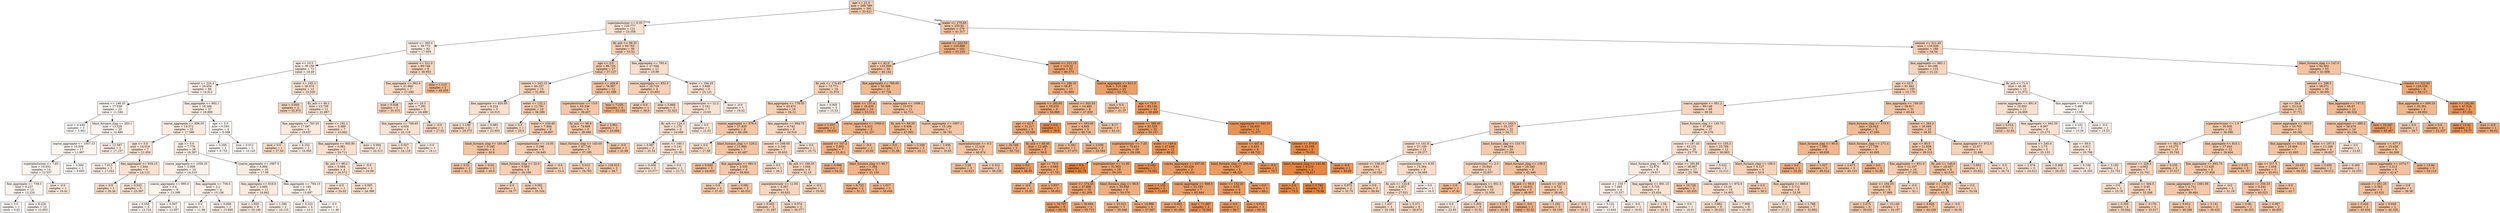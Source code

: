 digraph Tree {
node [shape=box, style="filled", color="black"] ;
0 [label="age <= 21.0\nmse = 269.789\nsamples = 391\nvalue = 35.621", fillcolor="#f5ceb1"] ;
1 [label="superplasticizer <= 8.35\nmse = 126.777\nsamples = 121\nvalue = 23.358", fillcolor="#f9e2d1"] ;
0 -> 1 [labeldistance=2.5, labelangle=45, headlabel="True"] ;
2 [label="cement <= 365.0\nmse = 59.773\nsamples = 82\nvalue = 17.959", fillcolor="#fbebe0"] ;
1 -> 2 ;
3 [label="age <= 10.5\nmse = 36.159\nsamples = 73\nvalue = 16.49", fillcolor="#fbede3"] ;
2 -> 3 ;
4 [label="cement <= 224.4\nmse = 24.654\nsamples = 60\nvalue = 14.912", fillcolor="#fcf0e7"] ;
3 -> 4 ;
5 [label="cement <= 146.35\nmse = 17.539\nsamples = 23\nvalue = 11.546", fillcolor="#fdf6f0"] ;
4 -> 5 ;
6 [label="mse = 4.448\nsamples = 3\nvalue = 5.902", fillcolor="#ffffff"] ;
5 -> 6 ;
7 [label="blast_furnace_slag <= 263.1\nmse = 13.528\nsamples = 20\nvalue = 12.486", fillcolor="#fdf4ee"] ;
5 -> 7 ;
8 [label="coarse_aggregate <= 1057.15\nmse = 10.939\nsamples = 17\nvalue = 11.967", fillcolor="#fdf5ef"] ;
7 -> 8 ;
9 [label="superplasticizer <= 7.85\nmse = 10.032\nsamples = 14\nvalue = 12.537", fillcolor="#fdf4ee"] ;
8 -> 9 ;
10 [label="fine_aggregate <= 739.3\nmse = 8.237\nsamples = 13\nvalue = 12.224", fillcolor="#fdf4ee"] ;
9 -> 10 ;
11 [label="mse = 0.0\nsamples = 1\nvalue = 9.62", fillcolor="#fef9f5"] ;
10 -> 11 ;
12 [label="mse = 8.226\nsamples = 12\nvalue = 12.802", fillcolor="#fdf4ed"] ;
10 -> 12 ;
13 [label="mse = -0.0\nsamples = 1\nvalue = 19.42", fillcolor="#fae9dc"] ;
9 -> 13 ;
14 [label="mse = 3.584\nsamples = 3\nvalue = 8.695", fillcolor="#fefaf8"] ;
8 -> 14 ;
15 [label="mse = 12.587\nsamples = 3\nvalue = 17.157", fillcolor="#fbece2"] ;
7 -> 15 ;
16 [label="fine_aggregate <= 862.1\nmse = 18.166\nsamples = 37\nvalue = 16.909", fillcolor="#fbede2"] ;
4 -> 16 ;
17 [label="coarse_aggregate <= 956.35\nmse = 14.372\nsamples = 33\nvalue = 17.586", fillcolor="#fbece0"] ;
16 -> 17 ;
18 [label="age <= 5.0\nmse = 14.019\nsamples = 7\nvalue = 21.856", fillcolor="#fae4d5"] ;
17 -> 18 ;
19 [label="mse = 7.613\nsamples = 3\nvalue = 17.342", fillcolor="#fbece1"] ;
18 -> 19 ;
20 [label="fine_aggregate <= 634.15\nmse = 1.944\nsamples = 4\nvalue = 24.112", fillcolor="#f9e1cf"] ;
18 -> 20 ;
21 [label="mse = 0.0\nsamples = 1\nvalue = 26.26", fillcolor="#f8ddca"] ;
20 -> 21 ;
22 [label="mse = 0.543\nsamples = 3\nvalue = 23.397", fillcolor="#f9e2d1"] ;
20 -> 22 ;
23 [label="age <= 5.0\nmse = 7.776\nsamples = 26\nvalue = 16.367", fillcolor="#fbeee4"] ;
17 -> 23 ;
24 [label="coarse_aggregate <= 1028.25\nmse = 2.008\nsamples = 10\nvalue = 14.219", fillcolor="#fcf1e9"] ;
23 -> 24 ;
25 [label="coarse_aggregate <= 995.0\nmse = 0.4\nsamples = 6\nvalue = 13.399", fillcolor="#fcf3eb"] ;
24 -> 25 ;
26 [label="mse = 0.054\nsamples = 4\nvalue = 13.724", fillcolor="#fcf2eb"] ;
25 -> 26 ;
27 [label="mse = 0.507\nsamples = 2\nvalue = 12.857", fillcolor="#fdf3ed"] ;
25 -> 27 ;
28 [label="fine_aggregate <= 756.0\nmse = 2.2\nsamples = 4\nvalue = 15.156", fillcolor="#fcf0e7"] ;
24 -> 28 ;
29 [label="mse = 0.0\nsamples = 1\nvalue = 11.98", fillcolor="#fdf5ef"] ;
28 -> 29 ;
30 [label="mse = 0.606\nsamples = 3\nvalue = 15.685", fillcolor="#fcefe5"] ;
28 -> 30 ;
31 [label="coarse_aggregate <= 1067.5\nmse = 6.994\nsamples = 16\nvalue = 17.56", fillcolor="#fbece1"] ;
23 -> 31 ;
32 [label="fine_aggregate <= 818.0\nmse = 2.695\nsamples = 11\nvalue = 18.842", fillcolor="#fbeadd"] ;
31 -> 32 ;
33 [label="mse = 1.935\nsamples = 9\nvalue = 19.145", fillcolor="#fae9dc"] ;
32 -> 33 ;
34 [label="mse = 1.266\nsamples = 2\nvalue = 16.115", fillcolor="#fbeee4"] ;
32 -> 34 ;
35 [label="fine_aggregate <= 784.15\nmse = 1.164\nsamples = 5\nvalue = 13.897", fillcolor="#fcf2ea"] ;
31 -> 35 ;
36 [label="mse = 0.222\nsamples = 4\nvalue = 14.3", fillcolor="#fcf1e9"] ;
35 -> 36 ;
37 [label="mse = -0.0\nsamples = 1\nvalue = 11.48", fillcolor="#fdf6f0"] ;
35 -> 37 ;
38 [label="age <= 5.0\nmse = 0.593\nsamples = 4\nvalue = 9.588", fillcolor="#fef9f5"] ;
16 -> 38 ;
39 [label="mse = 0.308\nsamples = 2\nvalue = 8.755", fillcolor="#fefaf8"] ;
38 -> 39 ;
40 [label="mse = 0.012\nsamples = 2\nvalue = 10.143", fillcolor="#fef8f4"] ;
38 -> 40 ;
41 [label="water <= 165.2\nmse = 26.574\nsamples = 13\nvalue = 23.556", fillcolor="#f9e2d1"] ;
3 -> 41 ;
42 [label="mse = 0.003\nsamples = 2\nvalue = 32.973", fillcolor="#f6d2b8"] ;
41 -> 42 ;
43 [label="fly_ash <= 60.1\nmse = 13.759\nsamples = 11\nvalue = 21.987", fillcolor="#f9e4d5"] ;
41 -> 43 ;
44 [label="fine_aggregate <= 783.25\nmse = 17.667\nsamples = 4\nvalue = 18.637", fillcolor="#fbeade"] ;
43 -> 44 ;
45 [label="mse = 0.0\nsamples = 1\nvalue = 27.04", fillcolor="#f8dcc8"] ;
44 -> 45 ;
46 [label="mse = 4.252\nsamples = 3\nvalue = 16.956", fillcolor="#fbede2"] ;
44 -> 46 ;
47 [label="water <= 191.1\nmse = 3.389\nsamples = 7\nvalue = 23.662", fillcolor="#f9e1d1"] ;
43 -> 47 ;
48 [label="fine_aggregate <= 903.85\nmse = 0.081\nsamples = 5\nvalue = 24.711", fillcolor="#f9e0ce"] ;
47 -> 48 ;
49 [label="fly_ash <= 96.2\nmse = 0.064\nsamples = 4\nvalue = 24.572", fillcolor="#f9e0ce"] ;
48 -> 49 ;
50 [label="mse = 0.0\nsamples = 1\nvalue = 24.92", fillcolor="#f8dfcd"] ;
49 -> 50 ;
51 [label="mse = 0.005\nsamples = 3\nvalue = 24.398", fillcolor="#f9e0cf"] ;
49 -> 51 ;
52 [label="mse = -0.0\nsamples = 1\nvalue = 24.99", fillcolor="#f8dfcd"] ;
48 -> 52 ;
53 [label="mse = 0.094\nsamples = 2\nvalue = 20.513", fillcolor="#fae7d9"] ;
47 -> 53 ;
54 [label="cement <= 511.0\nmse = 80.746\nsamples = 9\nvalue = 30.953", fillcolor="#f6d5be"] ;
2 -> 54 ;
55 [label="fine_aggregate <= 662.6\nmse = 21.668\nsamples = 7\nvalue = 27.589", fillcolor="#f8dbc6"] ;
54 -> 55 ;
56 [label="mse = 0.038\nsamples = 2\nvalue = 33.015", fillcolor="#f6d2b8"] ;
55 -> 56 ;
57 [label="age <= 10.5\nmse = 7.591\nsamples = 5\nvalue = 24.489", fillcolor="#f9e0ce"] ;
55 -> 57 ;
58 [label="fine_aggregate <= 748.65\nmse = 4.034\nsamples = 4\nvalue = 23.116", fillcolor="#f9e2d2"] ;
57 -> 58 ;
59 [label="mse = 0.027\nsamples = 3\nvalue = 24.118", fillcolor="#f9e1cf"] ;
58 -> 59 ;
60 [label="mse = 0.0\nsamples = 1\nvalue = 19.11", fillcolor="#fae9dd"] ;
58 -> 60 ;
61 [label="mse = -0.0\nsamples = 1\nvalue = 27.92", fillcolor="#f7dac6"] ;
57 -> 61 ;
62 [label="mse = 1.113\nsamples = 2\nvalue = 49.455", fillcolor="#f0b78d"] ;
54 -> 62 ;
63 [label="fly_ash <= 99.35\nmse = 94.762\nsamples = 39\nvalue = 33.52", fillcolor="#f6d1b7"] ;
1 -> 63 ;
64 [label="age <= 5.0\nmse = 86.724\nsamples = 27\nvalue = 37.127", fillcolor="#f4cbad"] ;
63 -> 64 ;
65 [label="cement <= 343.15\nmse = 43.107\nsamples = 15\nvalue = 31.804", fillcolor="#f6d4bb"] ;
64 -> 65 ;
66 [label="fine_aggregate <= 820.85\nmse = 8.224\nsamples = 5\nvalue = 24.515", fillcolor="#f9e0ce"] ;
65 -> 66 ;
67 [label="mse = 1.156\nsamples = 2\nvalue = 29.375", fillcolor="#f7d8c2"] ;
66 -> 67 ;
68 [label="mse = 0.083\nsamples = 3\nvalue = 22.895", fillcolor="#f9e3d3"] ;
66 -> 68 ;
69 [label="water <= 132.2\nmse = 11.761\nsamples = 10\nvalue = 36.289", fillcolor="#f5cdb0"] ;
65 -> 69 ;
70 [label="mse = 0.0\nsamples = 1\nvalue = 29.0", fillcolor="#f7d9c3"] ;
69 -> 70 ;
71 [label="water <= 150.45\nmse = 7.944\nsamples = 9\nvalue = 36.897", fillcolor="#f4ccae"] ;
69 -> 71 ;
72 [label="blast_furnace_slag <= 105.95\nmse = 0.185\nsamples = 4\nvalue = 40.8", fillcolor="#f3c5a4"] ;
71 -> 72 ;
73 [label="mse = 0.01\nsamples = 2\nvalue = 41.2", fillcolor="#f3c4a3"] ;
72 -> 73 ;
74 [label="mse = 0.04\nsamples = 2\nvalue = 40.4", fillcolor="#f3c6a5"] ;
72 -> 74 ;
75 [label="superplasticizer <= 14.05\nmse = 0.396\nsamples = 5\nvalue = 34.945", fillcolor="#f5cfb3"] ;
71 -> 75 ;
76 [label="blast_furnace_slag <= 22.0\nmse = 0.063\nsamples = 4\nvalue = 35.166", fillcolor="#f5ceb3"] ;
75 -> 76 ;
77 [label="mse = 0.0\nsamples = 1\nvalue = 34.77", fillcolor="#f5cfb4"] ;
76 -> 77 ;
78 [label="mse = 0.001\nsamples = 3\nvalue = 35.324", fillcolor="#f5ceb2"] ;
76 -> 78 ;
79 [label="mse = -0.0\nsamples = 1\nvalue = 33.4", fillcolor="#f6d1b7"] ;
75 -> 79 ;
80 [label="cement <= 406.8\nmse = 79.567\nsamples = 12\nvalue = 41.598", fillcolor="#f3c4a2"] ;
64 -> 80 ;
81 [label="superplasticizer <= 13.0\nmse = 63.336\nsamples = 9\nvalue = 39.407", fillcolor="#f4c7a8"] ;
80 -> 81 ;
82 [label="fly_ash <= 96.8\nmse = 74.666\nsamples = 6\nvalue = 38.068", fillcolor="#f4caab"] ;
81 -> 82 ;
83 [label="blast_furnace_slag <= 143.05\nmse = 87.746\nsamples = 5\nvalue = 37.185", fillcolor="#f4cbad"] ;
82 -> 83 ;
84 [label="mse = 0.013\nsamples = 2\nvalue = 34.762", fillcolor="#f5cfb4"] ;
83 -> 84 ;
85 [label="mse = 136.615\nsamples = 3\nvalue = 38.7", fillcolor="#f4c9a9"] ;
83 -> 85 ;
86 [label="mse = -0.0\nsamples = 1\nvalue = 41.89", fillcolor="#f3c3a1"] ;
82 -> 86 ;
87 [label="mse = 2.961\nsamples = 3\nvalue = 43.694", fillcolor="#f2c09c"] ;
81 -> 87 ;
88 [label="mse = 7.225\nsamples = 3\nvalue = 53.103", fillcolor="#efb184"] ;
80 -> 88 ;
89 [label="fine_aggregate <= 783.4\nmse = 27.508\nsamples = 12\nvalue = 25.98", fillcolor="#f8decb"] ;
63 -> 89 ;
90 [label="coarse_aggregate <= 852.0\nmse = 10.719\nsamples = 4\nvalue = 33.602", fillcolor="#f6d1b7"] ;
89 -> 90 ;
91 [label="mse = 0.0\nsamples = 1\nvalue = 39.0", fillcolor="#f4c8a9"] ;
90 -> 91 ;
92 [label="mse = 5.869\nsamples = 3\nvalue = 32.522", fillcolor="#f6d3ba"] ;
90 -> 92 ;
93 [label="water <= 164.25\nmse = 3.848\nsamples = 8\nvalue = 23.121", fillcolor="#f9e2d2"] ;
89 -> 93 ;
94 [label="superplasticizer <= 12.2\nmse = 2.161\nsamples = 7\nvalue = 23.65", fillcolor="#f9e2d1"] ;
93 -> 94 ;
95 [label="fly_ash <= 124.2\nmse = 1.176\nsamples = 6\nvalue = 24.088", fillcolor="#f9e1d0"] ;
94 -> 95 ;
96 [label="mse = 0.087\nsamples = 2\nvalue = 25.54", fillcolor="#f8decc"] ;
95 -> 96 ;
97 [label="water <= 160.1\nmse = 0.141\nsamples = 4\nvalue = 23.362", fillcolor="#f9e2d1"] ;
95 -> 97 ;
98 [label="mse = 0.004\nsamples = 3\nvalue = 23.577", fillcolor="#f9e2d1"] ;
97 -> 98 ;
99 [label="mse = 0.0\nsamples = 1\nvalue = 22.72", fillcolor="#f9e3d3"] ;
97 -> 99 ;
100 [label="mse = 0.0\nsamples = 1\nvalue = 21.02", fillcolor="#fae6d8"] ;
94 -> 100 ;
101 [label="mse = -0.0\nsamples = 1\nvalue = 19.42", fillcolor="#fae9dc"] ;
93 -> 101 ;
102 [label="water <= 175.65\nmse = 233.92\nsamples = 270\nvalue = 41.317", fillcolor="#f3c4a3"] ;
0 -> 102 [labeldistance=2.5, labelangle=-45, headlabel="False"] ;
103 [label="cement <= 252.05\nmse = 216.888\nsamples = 102\nvalue = 53.233", fillcolor="#efb083"] ;
102 -> 103 ;
104 [label="age <= 42.0\nmse = 123.599\nsamples = 40\nvalue = 40.142", fillcolor="#f3c6a6"] ;
103 -> 104 ;
105 [label="fly_ash <= 174.85\nmse = 73.771\nsamples = 19\nvalue = 31.974", fillcolor="#f6d4bb"] ;
104 -> 105 ;
106 [label="fine_aggregate <= 778.55\nmse = 43.472\nsamples = 16\nvalue = 34.12", fillcolor="#f5d0b5"] ;
105 -> 106 ;
107 [label="coarse_aggregate <= 979.4\nmse = 27.835\nsamples = 8\nvalue = 40.106", fillcolor="#f3c6a6"] ;
106 -> 107 ;
108 [label="mse = 0.0\nsamples = 1\nvalue = 27.68", fillcolor="#f8dbc6"] ;
107 -> 108 ;
109 [label="blast_furnace_slag <= 129.2\nmse = 11.865\nsamples = 7\nvalue = 41.487", fillcolor="#f3c4a2"] ;
107 -> 109 ;
110 [label="mse = 6.649\nsamples = 3\nvalue = 44.605", fillcolor="#f2bf9a"] ;
109 -> 110 ;
111 [label="fine_aggregate <= 681.5\nmse = 2.035\nsamples = 4\nvalue = 38.992", fillcolor="#f4c8a9"] ;
109 -> 111 ;
112 [label="mse = 0.0\nsamples = 2\nvalue = 37.43", fillcolor="#f4cbad"] ;
111 -> 112 ;
113 [label="mse = 0.681\nsamples = 2\nvalue = 40.033", fillcolor="#f3c6a6"] ;
111 -> 113 ;
114 [label="fine_aggregate <= 904.75\nmse = 6.742\nsamples = 8\nvalue = 29.516", fillcolor="#f7d8c1"] ;
106 -> 114 ;
115 [label="cement <= 166.95\nmse = 3.144\nsamples = 7\nvalue = 30.655", fillcolor="#f7d6be"] ;
114 -> 115 ;
116 [label="mse = 0.0\nsamples = 1\nvalue = 26.2", fillcolor="#f8ddca"] ;
115 -> 116 ;
117 [label="fly_ash <= 148.35\nmse = 1.044\nsamples = 6\nvalue = 31.15", fillcolor="#f6d5bd"] ;
115 -> 117 ;
118 [label="superplasticizer <= 11.05\nmse = 0.267\nsamples = 5\nvalue = 30.832", fillcolor="#f6d6be"] ;
117 -> 118 ;
119 [label="mse = 0.045\nsamples = 3\nvalue = 31.287", fillcolor="#f6d5bd"] ;
118 -> 119 ;
120 [label="mse = 0.074\nsamples = 2\nvalue = 30.377", fillcolor="#f7d6bf"] ;
118 -> 120 ;
121 [label="mse = -0.0\nsamples = 1\nvalue = 33.69", fillcolor="#f5d1b6"] ;
117 -> 121 ;
122 [label="mse = 0.0\nsamples = 1\nvalue = 25.72", fillcolor="#f8decb"] ;
114 -> 122 ;
123 [label="mse = 0.005\nsamples = 3\nvalue = 15.52", fillcolor="#fcefe6"] ;
105 -> 123 ;
124 [label="fine_aggregate <= 780.65\nmse = 50.398\nsamples = 21\nvalue = 47.726", fillcolor="#f1ba92"] ;
104 -> 124 ;
125 [label="water <= 157.4\nmse = 16.433\nsamples = 10\nvalue = 53.512", fillcolor="#efb083"] ;
124 -> 125 ;
126 [label="mse = 1.337\nsamples = 2\nvalue = 58.632", fillcolor="#eda775"] ;
125 -> 126 ;
127 [label="coarse_aggregate <= 1050.0\nmse = 6.312\nsamples = 8\nvalue = 51.237", fillcolor="#efb489"] ;
125 -> 127 ;
128 [label="cement <= 167.2\nmse = 3.005\nsamples = 7\nvalue = 51.911", fillcolor="#efb387"] ;
127 -> 128 ;
129 [label="mse = 0.608\nsamples = 2\nvalue = 54.24", fillcolor="#eeaf81"] ;
128 -> 129 ;
130 [label="blast_furnace_slag <= 46.7\nmse = 1.394\nsamples = 5\nvalue = 51.135", fillcolor="#efb489"] ;
128 -> 130 ;
131 [label="mse = 0.723\nsamples = 2\nvalue = 52.11", fillcolor="#efb286"] ;
130 -> 131 ;
132 [label="mse = 1.017\nsamples = 3\nvalue = 50.648", fillcolor="#f0b58a"] ;
130 -> 132 ;
133 [label="mse = -0.0\nsamples = 1\nvalue = 45.84", fillcolor="#f1bd97"] ;
127 -> 133 ;
134 [label="coarse_aggregate <= 1006.2\nmse = 25.676\nsamples = 11\nvalue = 42.712", fillcolor="#f2c29f"] ;
124 -> 134 ;
135 [label="fly_ash <= 99.35\nmse = 9.406\nsamples = 4\nvalue = 47.093", fillcolor="#f1bb93"] ;
134 -> 135 ;
136 [label="mse = 0.0\nsamples = 1\nvalue = 51.06", fillcolor="#f0b489"] ;
135 -> 136 ;
137 [label="mse = 2.309\nsamples = 3\nvalue = 45.11", fillcolor="#f2be99"] ;
135 -> 137 ;
138 [label="coarse_aggregate <= 1007.1\nmse = 15.194\nsamples = 7\nvalue = 39.791", fillcolor="#f3c7a7"] ;
134 -> 138 ;
139 [label="mse = 2.856\nsamples = 2\nvalue = 35.65", fillcolor="#f5ceb1"] ;
138 -> 139 ;
140 [label="superplasticizer <= 9.3\nmse = 12.419\nsamples = 5\nvalue = 40.974", fillcolor="#f3c5a3"] ;
138 -> 140 ;
141 [label="mse = 5.26\nsamples = 3\nvalue = 44.623", fillcolor="#f2bf9a"] ;
140 -> 141 ;
142 [label="mse = 0.312\nsamples = 2\nvalue = 38.238", fillcolor="#f4c9ab"] ;
140 -> 142 ;
143 [label="cement <= 313.15\nmse = 123.32\nsamples = 62\nvalue = 60.373", fillcolor="#eca571"] ;
103 -> 143 ;
144 [label="cement <= 288.35\nmse = 56.87\nsamples = 17\nvalue = 52.669", fillcolor="#efb185"] ;
143 -> 144 ;
145 [label="cement <= 285.65\nmse = 55.678\nsamples = 9\nvalue = 56.896", fillcolor="#eeaa7a"] ;
144 -> 145 ;
146 [label="age <= 42.0\nmse = 31.217\nsamples = 8\nvalue = 55.569", fillcolor="#eeac7d"] ;
145 -> 146 ;
147 [label="mse = 20.188\nsamples = 3\nvalue = 50.722", fillcolor="#f0b58a"] ;
146 -> 147 ;
148 [label="fly_ash <= 60.95\nmse = 12.465\nsamples = 5\nvalue = 58.8", fillcolor="#eda775"] ;
146 -> 148 ;
149 [label="mse = 0.0\nsamples = 1\nvalue = 66.95", fillcolor="#ea9a60"] ;
148 -> 149 ;
150 [label="age <= 78.0\nmse = 4.683\nsamples = 4\nvalue = 57.781", fillcolor="#eda978"] ;
148 -> 150 ;
151 [label="mse = -0.0\nsamples = 1\nvalue = 55.83", fillcolor="#eeac7d"] ;
150 -> 151 ;
152 [label="mse = 3.837\nsamples = 3\nvalue = 58.952", fillcolor="#eda775"] ;
150 -> 152 ;
153 [label="mse = 0.0\nsamples = 1\nvalue = 76.8", fillcolor="#e78946"] ;
145 -> 153 ;
154 [label="cement <= 303.55\nmse = 14.483\nsamples = 8\nvalue = 47.839", fillcolor="#f1b992"] ;
144 -> 154 ;
155 [label="cement <= 293.05\nmse = 4.645\nsamples = 5\nvalue = 49.718", fillcolor="#f0b68d"] ;
154 -> 155 ;
156 [label="mse = 3.363\nsamples = 2\nvalue = 47.673", fillcolor="#f1ba92"] ;
155 -> 156 ;
157 [label="mse = 2.636\nsamples = 3\nvalue = 50.594", fillcolor="#f0b58a"] ;
155 -> 157 ;
158 [label="mse = 8.17\nsamples = 3\nvalue = 43.14", fillcolor="#f2c19e"] ;
154 -> 158 ;
159 [label="coarse_aggregate <= 811.5\nmse = 115.188\nsamples = 45\nvalue = 63.722", fillcolor="#eb9f68"] ;
143 -> 159 ;
160 [label="mse = 0.0\nsamples = 2\nvalue = 41.37", fillcolor="#f3c4a2"] ;
159 -> 160 ;
161 [label="age <= 73.0\nmse = 82.104\nsamples = 43\nvalue = 65.469", fillcolor="#eb9c64"] ;
159 -> 161 ;
162 [label="cement <= 388.45\nmse = 81.559\nsamples = 32\nvalue = 63.157", fillcolor="#eba06a"] ;
161 -> 162 ;
163 [label="superplasticizer <= 7.25\nmse = 70.413\nsamples = 20\nvalue = 59.108", fillcolor="#eda774"] ;
162 -> 163 ;
164 [label="mse = 0.0\nsamples = 1\nvalue = 81.75", fillcolor="#e58139"] ;
163 -> 164 ;
165 [label="superplasticizer <= 11.95\nmse = 51.903\nsamples = 19\nvalue = 58.203", fillcolor="#eda876"] ;
163 -> 165 ;
166 [label="water <= 174.45\nmse = 47.896\nsamples = 10\nvalue = 61.209", fillcolor="#eca36f"] ;
165 -> 166 ;
167 [label="mse = 16.707\nsamples = 6\nvalue = 65.33", fillcolor="#eb9c64"] ;
166 -> 167 ;
168 [label="mse = 36.654\nsamples = 4\nvalue = 55.715", fillcolor="#eeac7d"] ;
166 -> 168 ;
169 [label="blast_furnace_slag <= 56.9\nmse = 30.858\nsamples = 9\nvalue = 54.376", fillcolor="#eeae80"] ;
165 -> 169 ;
170 [label="mse = 23.023\nsamples = 5\nvalue = 50.548", fillcolor="#f0b58a"] ;
169 -> 170 ;
171 [label="mse = 14.996\nsamples = 4\nvalue = 57.567", fillcolor="#eda978"] ;
169 -> 171 ;
172 [label="water <= 149.4\nmse = 47.048\nsamples = 12\nvalue = 68.42", fillcolor="#ea975c"] ;
162 -> 172 ;
173 [label="mse = 0.192\nsamples = 3\nvalue = 74.341", fillcolor="#e88d4c"] ;
172 -> 173 ;
174 [label="coarse_aggregate <= 837.05\nmse = 43.226\nsamples = 9\nvalue = 65.231", fillcolor="#eb9c64"] ;
172 -> 174 ;
175 [label="mse = 1.135\nsamples = 2\nvalue = 72.853", fillcolor="#e89050"] ;
174 -> 175 ;
176 [label="coarse_aggregate <= 998.5\nmse = 33.193\nsamples = 7\nvalue = 62.944", fillcolor="#eba06a"] ;
174 -> 176 ;
177 [label="mse = 6.502\nsamples = 5\nvalue = 61.094", fillcolor="#eca36f"] ;
176 -> 177 ;
178 [label="mse = 71.487\nsamples = 2\nvalue = 70.345", fillcolor="#e99457"] ;
176 -> 178 ;
179 [label="coarse_aggregate <= 940.35\nmse = 34.933\nsamples = 11\nvalue = 71.377", fillcolor="#e99254"] ;
161 -> 179 ;
180 [label="cement <= 447.0\nmse = 3.433\nsamples = 6\nvalue = 66.722", fillcolor="#ea9a60"] ;
179 -> 180 ;
181 [label="blast_furnace_slag <= 200.85\nmse = 1.637\nsamples = 5\nvalue = 66.225", fillcolor="#ea9b62"] ;
180 -> 181 ;
182 [label="water <= 152.45\nmse = 0.62\nsamples = 4\nvalue = 65.6", fillcolor="#eb9c63"] ;
181 -> 182 ;
183 [label="mse = 0.0\nsamples = 1\nvalue = 66.7", fillcolor="#ea9a60"] ;
182 -> 183 ;
184 [label="mse = 0.023\nsamples = 3\nvalue = 65.05", fillcolor="#eb9d65"] ;
182 -> 184 ;
185 [label="mse = 0.0\nsamples = 1\nvalue = 68.1", fillcolor="#ea985d"] ;
181 -> 185 ;
186 [label="mse = -0.0\nsamples = 1\nvalue = 70.7", fillcolor="#e99356"] ;
180 -> 186 ;
187 [label="cement <= 470.9\nmse = 23.105\nsamples = 5\nvalue = 76.031", fillcolor="#e78b48"] ;
179 -> 187 ;
188 [label="blast_furnace_slag <= 141.85\nmse = 4.215\nsamples = 4\nvalue = 79.217", fillcolor="#e68540"] ;
187 -> 188 ;
189 [label="mse = 0.0\nsamples = 1\nvalue = 75.5", fillcolor="#e78b49"] ;
188 -> 189 ;
190 [label="mse = 1.742\nsamples = 3\nvalue = 79.96", fillcolor="#e6843e"] ;
188 -> 190 ;
191 [label="mse = -0.0\nsamples = 1\nvalue = 69.66", fillcolor="#e99559"] ;
187 -> 191 ;
192 [label="cement <= 311.45\nmse = 116.926\nsamples = 168\nvalue = 34.54", fillcolor="#f5cfb4"] ;
102 -> 192 ;
193 [label="fine_aggregate <= 862.1\nmse = 93.188\nsamples = 115\nvalue = 31.24", fillcolor="#f6d5bd"] ;
192 -> 193 ;
194 [label="age <= 42.0\nmse = 81.462\nsamples = 100\nvalue = 33.179", fillcolor="#f6d2b8"] ;
193 -> 194 ;
195 [label="coarse_aggregate <= 951.2\nmse = 69.146\nsamples = 69\nvalue = 30.34", fillcolor="#f7d6bf"] ;
194 -> 195 ;
196 [label="cement <= 160.5\nmse = 55.157\nsamples = 32\nvalue = 34.71", fillcolor="#f5cfb4"] ;
195 -> 196 ;
197 [label="cement <= 141.9\nmse = 27.129\nsamples = 12\nvalue = 29.277", fillcolor="#f7d8c2"] ;
196 -> 197 ;
198 [label="cement <= 136.45\nmse = 3.91\nsamples = 4\nvalue = 34.326", fillcolor="#f5d0b5"] ;
197 -> 198 ;
199 [label="mse = 0.975\nsamples = 2\nvalue = 32.74", fillcolor="#f6d2b9"] ;
198 -> 199 ;
200 [label="mse = 0.0\nsamples = 2\nvalue = 36.44", fillcolor="#f5ccaf"] ;
198 -> 200 ;
201 [label="superplasticizer <= 9.05\nmse = 15.364\nsamples = 8\nvalue = 26.065", fillcolor="#f8deca"] ;
197 -> 201 ;
202 [label="fly_ash <= 120.8\nmse = 6.837\nsamples = 7\nvalue = 27.021", fillcolor="#f8dcc8"] ;
201 -> 202 ;
203 [label="mse = 1.437\nsamples = 3\nvalue = 25.168", fillcolor="#f8dfcd"] ;
202 -> 203 ;
204 [label="mse = 5.371\nsamples = 4\nvalue = 28.874", fillcolor="#f7d9c3"] ;
202 -> 204 ;
205 [label="mse = 0.0\nsamples = 1\nvalue = 16.5", fillcolor="#fbede3"] ;
201 -> 205 ;
206 [label="blast_furnace_slag <= 110.75\nmse = 46.584\nsamples = 20\nvalue = 37.504", fillcolor="#f4cbad"] ;
196 -> 206 ;
207 [label="superplasticizer <= 2.5\nmse = 20.844\nsamples = 11\nvalue = 32.837", fillcolor="#f6d2b9"] ;
206 -> 207 ;
208 [label="mse = 0.0\nsamples = 1\nvalue = 47.81", fillcolor="#f1b992"] ;
207 -> 208 ;
209 [label="fine_aggregate <= 651.5\nmse = 8.106\nsamples = 10\nvalue = 31.956", fillcolor="#f6d4bb"] ;
207 -> 209 ;
210 [label="mse = 0.0\nsamples = 1\nvalue = 22.93", fillcolor="#f9e3d3"] ;
209 -> 210 ;
211 [label="mse = 3.203\nsamples = 9\nvalue = 32.52", fillcolor="#f6d3ba"] ;
209 -> 211 ;
212 [label="blast_furnace_slag <= 138.5\nmse = 26.345\nsamples = 9\nvalue = 42.446", fillcolor="#f2c2a0"] ;
206 -> 212 ;
213 [label="fly_ash <= 99.0\nmse = 18.631\nsamples = 5\nvalue = 46.007", fillcolor="#f1bc96"] ;
212 -> 213 ;
214 [label="mse = 3.217\nsamples = 4\nvalue = 43.86", fillcolor="#f2c09c"] ;
213 -> 214 ;
215 [label="mse = -0.0\nsamples = 1\nvalue = 53.52", fillcolor="#efb083"] ;
213 -> 215 ;
216 [label="cement <= 247.0\nmse = 4.722\nsamples = 4\nvalue = 38.441", fillcolor="#f4c9aa"] ;
212 -> 216 ;
217 [label="mse = 1.281\nsamples = 3\nvalue = 39.159", fillcolor="#f4c8a8"] ;
216 -> 217 ;
218 [label="mse = -0.0\nsamples = 1\nvalue = 33.42", fillcolor="#f6d1b7"] ;
216 -> 218 ;
219 [label="blast_furnace_slag <= 155.75\nmse = 47.883\nsamples = 37\nvalue = 26.276", fillcolor="#f8ddca"] ;
195 -> 219 ;
220 [label="cement <= 167.45\nmse = 43.131\nsamples = 25\nvalue = 23.776", fillcolor="#f9e1d0"] ;
219 -> 220 ;
221 [label="blast_furnace_slag <= 58.8\nmse = 22.876\nsamples = 8\nvalue = 19.017", fillcolor="#fbe9dd"] ;
220 -> 221 ;
222 [label="cement <= 159.7\nmse = 7.365\nsamples = 4\nvalue = 15.337", fillcolor="#fcefe6"] ;
221 -> 222 ;
223 [label="mse = 0.222\nsamples = 3\nvalue = 12.643", fillcolor="#fdf4ed"] ;
222 -> 223 ;
224 [label="mse = -0.0\nsamples = 1\nvalue = 18.03", fillcolor="#fbebdf"] ;
222 -> 224 ;
225 [label="fine_aggregate <= 801.15\nmse = 5.725\nsamples = 4\nvalue = 23.434", fillcolor="#f9e2d1"] ;
221 -> 225 ;
226 [label="mse = 1.04\nsamples = 3\nvalue = 24.54", fillcolor="#f9e0ce"] ;
225 -> 226 ;
227 [label="mse = 0.0\nsamples = 1\nvalue = 19.01", fillcolor="#fbe9dd"] ;
225 -> 227 ;
228 [label="water <= 181.85\nmse = 38.067\nsamples = 17\nvalue = 25.789", fillcolor="#f8decb"] ;
220 -> 228 ;
229 [label="mse = 10.726\nsamples = 2\nvalue = 42.435", fillcolor="#f2c2a0"] ;
228 -> 229 ;
230 [label="coarse_aggregate <= 972.0\nmse = 15.33\nsamples = 15\nvalue = 24.402", fillcolor="#f9e0cf"] ;
228 -> 230 ;
231 [label="mse = 3.982\nsamples = 6\nvalue = 28.252", fillcolor="#f7dac5"] ;
230 -> 231 ;
232 [label="mse = 7.906\nsamples = 9\nvalue = 22.091", fillcolor="#f9e4d5"] ;
230 -> 232 ;
233 [label="cement <= 155.3\nmse = 23.704\nsamples = 12\nvalue = 30.903", fillcolor="#f6d5be"] ;
219 -> 233 ;
234 [label="mse = 6.022\nsamples = 3\nvalue = 22.512", fillcolor="#f9e3d4"] ;
233 -> 234 ;
235 [label="blast_furnace_slag <= 156.5\nmse = 6.127\nsamples = 9\nvalue = 33.0", fillcolor="#f6d2b8"] ;
233 -> 235 ;
236 [label="mse = 0.0\nsamples = 1\nvalue = 39.3", fillcolor="#f4c8a8"] ;
235 -> 236 ;
237 [label="fine_aggregate <= 666.8\nmse = 3.713\nsamples = 8\nvalue = 32.58", fillcolor="#f6d3b9"] ;
235 -> 237 ;
238 [label="mse = 0.0\nsamples = 1\nvalue = 27.23", fillcolor="#f8dcc7"] ;
237 -> 238 ;
239 [label="mse = 1.788\nsamples = 7\nvalue = 32.962", fillcolor="#f6d2b8"] ;
237 -> 239 ;
240 [label="fine_aggregate <= 749.55\nmse = 39.617\nsamples = 31\nvalue = 40.44", fillcolor="#f3c6a5"] ;
194 -> 240 ;
241 [label="blast_furnace_slag <= 173.5\nmse = 26.042\nsamples = 8\nvalue = 47.009", fillcolor="#f1bb94"] ;
240 -> 241 ;
242 [label="blast_furnace_slag <= 95.0\nmse = 7.593\nsamples = 4\nvalue = 49.638", fillcolor="#f0b68d"] ;
241 -> 242 ;
243 [label="mse = 0.0\nsamples = 1\nvalue = 55.26", fillcolor="#eead7e"] ;
242 -> 243 ;
244 [label="mse = 1.527\nsamples = 3\nvalue = 48.514", fillcolor="#f0b890"] ;
242 -> 244 ;
245 [label="blast_furnace_slag <= 271.4\nmse = 27.789\nsamples = 4\nvalue = 43.065", fillcolor="#f2c19e"] ;
241 -> 245 ;
246 [label="mse = 2.673\nsamples = 3\nvalue = 40.133", fillcolor="#f3c6a6"] ;
245 -> 246 ;
247 [label="mse = 0.0\nsamples = 1\nvalue = 51.86", fillcolor="#efb387"] ;
245 -> 247 ;
248 [label="cement <= 264.2\nmse = 26.694\nsamples = 23\nvalue = 38.45", fillcolor="#f4c9aa"] ;
240 -> 248 ;
249 [label="age <= 95.0\nmse = 21.658\nsamples = 19\nvalue = 39.515", fillcolor="#f3c7a7"] ;
248 -> 249 ;
250 [label="fine_aggregate <= 851.9\nmse = 12.107\nsamples = 10\nvalue = 37.252", fillcolor="#f4cbad"] ;
249 -> 250 ;
251 [label="water <= 194.05\nmse = 9.504\nsamples = 9\nvalue = 37.988", fillcolor="#f4caab"] ;
250 -> 251 ;
252 [label="mse = 2.975\nsamples = 6\nvalue = 39.022", fillcolor="#f4c8a9"] ;
251 -> 252 ;
253 [label="mse = 15.149\nsamples = 3\nvalue = 34.197", fillcolor="#f5d0b5"] ;
251 -> 253 ;
254 [label="mse = -0.0\nsamples = 1\nvalue = 32.1", fillcolor="#f6d3bb"] ;
250 -> 254 ;
255 [label="fly_ash <= 140.8\nmse = 18.457\nsamples = 9\nvalue = 42.533", fillcolor="#f2c29f"] ;
249 -> 255 ;
256 [label="water <= 196.55\nmse = 12.115\nsamples = 8\nvalue = 43.35", fillcolor="#f2c19d"] ;
255 -> 256 ;
257 [label="mse = 4.828\nsamples = 7\nvalue = 44.229", fillcolor="#f2bf9b"] ;
256 -> 257 ;
258 [label="mse = -0.0\nsamples = 1\nvalue = 34.56", fillcolor="#f5cfb4"] ;
256 -> 258 ;
259 [label="mse = 0.0\nsamples = 1\nvalue = 33.54", fillcolor="#f6d1b7"] ;
255 -> 259 ;
260 [label="coarse_aggregate <= 972.0\nmse = 12.977\nsamples = 4\nvalue = 32.486", fillcolor="#f6d3ba"] ;
248 -> 260 ;
261 [label="mse = 5.903\nsamples = 3\nvalue = 33.922", fillcolor="#f5d0b6"] ;
260 -> 261 ;
262 [label="mse = -0.0\nsamples = 1\nvalue = 26.74", fillcolor="#f8dcc9"] ;
260 -> 262 ;
263 [label="fly_ash <= 71.4\nmse = 45.39\nsamples = 15\nvalue = 21.972", fillcolor="#f9e4d5"] ;
193 -> 263 ;
264 [label="coarse_aggregate <= 861.9\nmse = 19.855\nsamples = 11\nvalue = 24.806", fillcolor="#f9e0ce"] ;
263 -> 264 ;
265 [label="mse = 0.014\nsamples = 2\nvalue = 32.84", fillcolor="#f6d2b9"] ;
264 -> 265 ;
266 [label="fine_aggregate <= 942.55\nmse = 8.997\nsamples = 9\nvalue = 23.275", fillcolor="#f9e2d2"] ;
264 -> 266 ;
267 [label="cement <= 245.0\nmse = 2.73\nsamples = 5\nvalue = 25.133", fillcolor="#f8dfcd"] ;
266 -> 267 ;
268 [label="mse = 2.474\nsamples = 3\nvalue = 24.012", fillcolor="#f9e1d0"] ;
267 -> 268 ;
269 [label="mse = 0.469\nsamples = 2\nvalue = 26.255", fillcolor="#f8ddca"] ;
267 -> 269 ;
270 [label="age <= 59.0\nmse = 6.611\nsamples = 4\nvalue = 20.798", fillcolor="#fae6d8"] ;
266 -> 270 ;
271 [label="mse = 0.156\nsamples = 2\nvalue = 18.355", fillcolor="#fbeade"] ;
270 -> 271 ;
272 [label="mse = 3.183\nsamples = 2\nvalue = 22.752", fillcolor="#f9e3d3"] ;
270 -> 272 ;
273 [label="fine_aggregate <= 876.65\nmse = 5.486\nsamples = 4\nvalue = 11.851", fillcolor="#fdf5ef"] ;
263 -> 273 ;
274 [label="mse = 0.102\nsamples = 3\nvalue = 10.38", fillcolor="#fdf8f3"] ;
273 -> 274 ;
275 [label="mse = -0.0\nsamples = 1\nvalue = 15.53", fillcolor="#fcefe6"] ;
273 -> 275 ;
276 [label="blast_furnace_slag <= 147.0\nmse = 92.402\nsamples = 53\nvalue = 41.808", fillcolor="#f3c3a1"] ;
192 -> 276 ;
277 [label="cement <= 398.5\nmse = 58.071\nsamples = 45\nvalue = 40.091", fillcolor="#f3c6a6"] ;
276 -> 277 ;
278 [label="age <= 59.0\nmse = 23.216\nsamples = 33\nvalue = 37.711", fillcolor="#f4caac"] ;
277 -> 278 ;
279 [label="superplasticizer <= 1.5\nmse = 20.936\nsamples = 22\nvalue = 36.086", fillcolor="#f5cdb0"] ;
278 -> 279 ;
280 [label="cement <= 362.0\nmse = 10.275\nsamples = 10\nvalue = 33.762", fillcolor="#f5d1b6"] ;
279 -> 280 ;
281 [label="cement <= 326.5\nmse = 4.002\nsamples = 7\nvalue = 31.741", fillcolor="#f6d4bc"] ;
280 -> 281 ;
282 [label="mse = 0.0\nsamples = 1\nvalue = 25.18", fillcolor="#f8dfcd"] ;
281 -> 282 ;
283 [label="cement <= 344.0\nmse = 0.45\nsamples = 6\nvalue = 32.288", fillcolor="#f6d3ba"] ;
281 -> 283 ;
284 [label="mse = 0.305\nsamples = 4\nvalue = 32.044", fillcolor="#f6d4bb"] ;
283 -> 284 ;
285 [label="mse = 0.176\nsamples = 2\nvalue = 33.017", fillcolor="#f6d2b8"] ;
283 -> 285 ;
286 [label="mse = 0.235\nsamples = 3\nvalue = 37.517", fillcolor="#f4caac"] ;
280 -> 286 ;
287 [label="fine_aggregate <= 815.1\nmse = 17.443\nsamples = 12\nvalue = 39.404", fillcolor="#f4c7a8"] ;
279 -> 287 ;
288 [label="fine_aggregate <= 802.75\nmse = 12.428\nsamples = 9\nvalue = 37.958", fillcolor="#f4caab"] ;
287 -> 288 ;
289 [label="coarse_aggregate <= 1001.95\nmse = 2.711\nsamples = 7\nvalue = 39.464", fillcolor="#f3c7a7"] ;
288 -> 289 ;
290 [label="mse = 0.812\nsamples = 4\nvalue = 40.296", fillcolor="#f3c6a5"] ;
289 -> 290 ;
291 [label="mse = 3.141\nsamples = 3\nvalue = 38.425", fillcolor="#f4c9aa"] ;
289 -> 291 ;
292 [label="mse = -0.0\nsamples = 2\nvalue = 31.18", fillcolor="#f6d5bd"] ;
288 -> 292 ;
293 [label="mse = 0.05\nsamples = 3\nvalue = 44.707", fillcolor="#f2bf9a"] ;
287 -> 293 ;
294 [label="coarse_aggregate <= 953.0\nmse = 15.705\nsamples = 11\nvalue = 40.342", fillcolor="#f3c6a5"] ;
278 -> 294 ;
295 [label="fine_aggregate <= 632.0\nmse = 10.004\nsamples = 7\nvalue = 41.805", fillcolor="#f3c3a1"] ;
294 -> 295 ;
296 [label="age <= 317.5\nmse = 1.054\nsamples = 5\nvalue = 40.812", fillcolor="#f3c5a4"] ;
295 -> 296 ;
297 [label="cement <= 356.25\nmse = 0.242\nsamples = 4\nvalue = 40.523", fillcolor="#f3c5a5"] ;
296 -> 297 ;
298 [label="mse = 0.06\nsamples = 2\nvalue = 40.025", fillcolor="#f3c6a6"] ;
297 -> 298 ;
299 [label="mse = 0.087\nsamples = 2\nvalue = 40.855", fillcolor="#f3c5a4"] ;
297 -> 299 ;
300 [label="mse = 0.0\nsamples = 1\nvalue = 43.7", fillcolor="#f2c09c"] ;
296 -> 300 ;
301 [label="mse = 24.453\nsamples = 2\nvalue = 44.535", fillcolor="#f2bf9a"] ;
295 -> 301 ;
302 [label="water <= 197.5\nmse = 11.246\nsamples = 4\nvalue = 36.687", fillcolor="#f4ccaf"] ;
294 -> 302 ;
303 [label="mse = 0.405\nsamples = 2\nvalue = 39.012", fillcolor="#f4c8a9"] ;
302 -> 303 ;
304 [label="mse = 0.469\nsamples = 2\nvalue = 32.035", fillcolor="#f6d4bb"] ;
302 -> 304 ;
305 [label="fine_aggregate <= 747.5\nmse = 95.67\nsamples = 12\nvalue = 46.324", fillcolor="#f1bc95"] ;
277 -> 305 ;
306 [label="coarse_aggregate <= 885.2\nmse = 36.474\nsamples = 10\nvalue = 43.134", fillcolor="#f2c19e"] ;
305 -> 306 ;
307 [label="mse = 0.0\nsamples = 1\nvalue = 23.85", fillcolor="#f9e1d0"] ;
306 -> 307 ;
308 [label="cement <= 477.5\nmse = 15.458\nsamples = 9\nvalue = 44.268", fillcolor="#f2bf9b"] ;
306 -> 308 ;
309 [label="coarse_aggregate <= 1074.7\nmse = 2.213\nsamples = 6\nvalue = 42.47", fillcolor="#f2c2a0"] ;
308 -> 309 ;
310 [label="cement <= 451.25\nmse = 0.563\nsamples = 5\nvalue = 43.032", fillcolor="#f2c19e"] ;
309 -> 310 ;
311 [label="mse = 0.424\nsamples = 3\nvalue = 43.434", fillcolor="#f2c19d"] ;
310 -> 311 ;
312 [label="mse = 0.029\nsamples = 2\nvalue = 42.328", fillcolor="#f3c2a0"] ;
310 -> 312 ;
313 [label="mse = 0.0\nsamples = 1\nvalue = 39.38", fillcolor="#f4c7a8"] ;
309 -> 313 ;
314 [label="mse = 13.84\nsamples = 3\nvalue = 50.113", fillcolor="#f0b68c"] ;
308 -> 314 ;
315 [label="mse = 23.347\nsamples = 2\nvalue = 65.467", fillcolor="#eb9c64"] ;
305 -> 315 ;
316 [label="cement <= 322.85\nmse = 124.536\nsamples = 8\nvalue = 58.117", fillcolor="#eda877"] ;
276 -> 316 ;
317 [label="fine_aggregate <= 699.15\nmse = 35.381\nsamples = 4\nvalue = 49.002", fillcolor="#f0b78e"] ;
316 -> 317 ;
318 [label="mse = 0.0\nsamples = 1\nvalue = 38.7", fillcolor="#f4c9a9"] ;
317 -> 318 ;
319 [label="mse = 0.0\nsamples = 3\nvalue = 52.437", fillcolor="#efb286"] ;
317 -> 319 ;
320 [label="water <= 192.95\nmse = 47.524\nsamples = 4\nvalue = 67.232", fillcolor="#ea995f"] ;
316 -> 320 ;
321 [label="mse = 13.31\nsamples = 3\nvalue = 70.77", fillcolor="#e99356"] ;
320 -> 321 ;
322 [label="mse = -0.0\nsamples = 1\nvalue = 56.62", fillcolor="#eeab7b"] ;
320 -> 322 ;
}